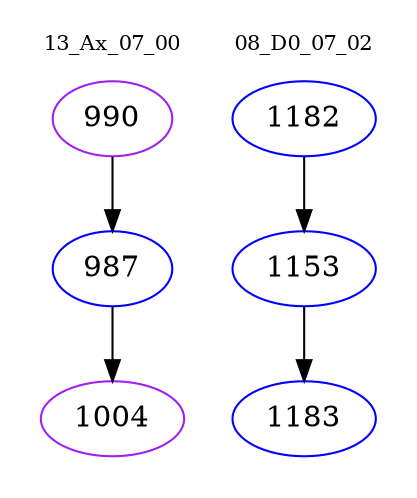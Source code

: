 digraph{
subgraph cluster_0 {
color = white
label = "13_Ax_07_00";
fontsize=10;
T0_990 [label="990", color="purple"]
T0_990 -> T0_987 [color="black"]
T0_987 [label="987", color="blue"]
T0_987 -> T0_1004 [color="black"]
T0_1004 [label="1004", color="purple"]
}
subgraph cluster_1 {
color = white
label = "08_D0_07_02";
fontsize=10;
T1_1182 [label="1182", color="blue"]
T1_1182 -> T1_1153 [color="black"]
T1_1153 [label="1153", color="blue"]
T1_1153 -> T1_1183 [color="black"]
T1_1183 [label="1183", color="blue"]
}
}
